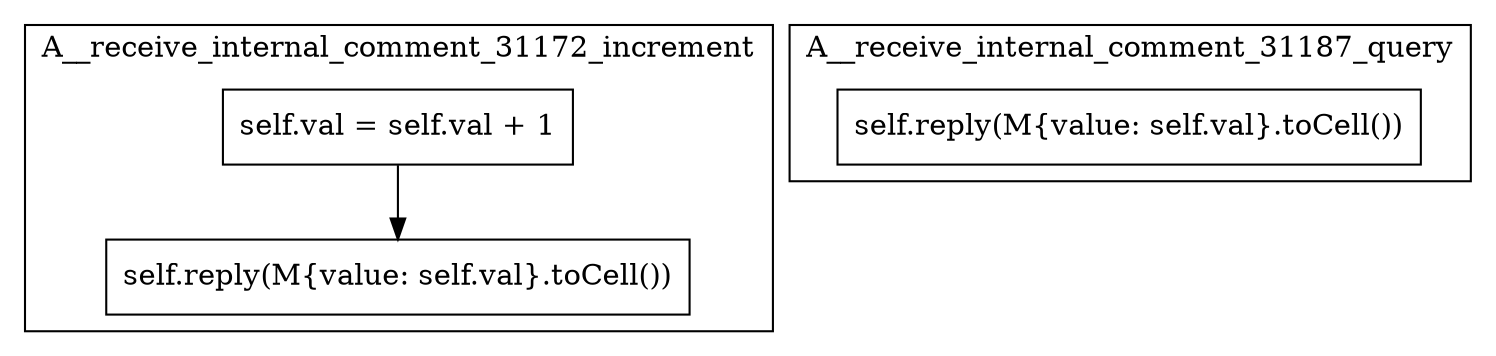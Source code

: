 digraph "messages-1" {
    node [shape=box];
    subgraph "cluster_A__receive_internal_comment_31172_increment" {
        label="A__receive_internal_comment_31172_increment";
        "A__receive_internal_comment_31172_increment_142" [label="self.val = self.val + 1"];
        "A__receive_internal_comment_31172_increment_143" [label="self.reply(M{value: self.val}.toCell())"];
        "A__receive_internal_comment_31172_increment_142" -> "A__receive_internal_comment_31172_increment_143";
    }
    subgraph "cluster_A__receive_internal_comment_31187_query" {
        label="A__receive_internal_comment_31187_query";
        "A__receive_internal_comment_31187_query_145" [label="self.reply(M{value: self.val}.toCell())"];
    }
}
